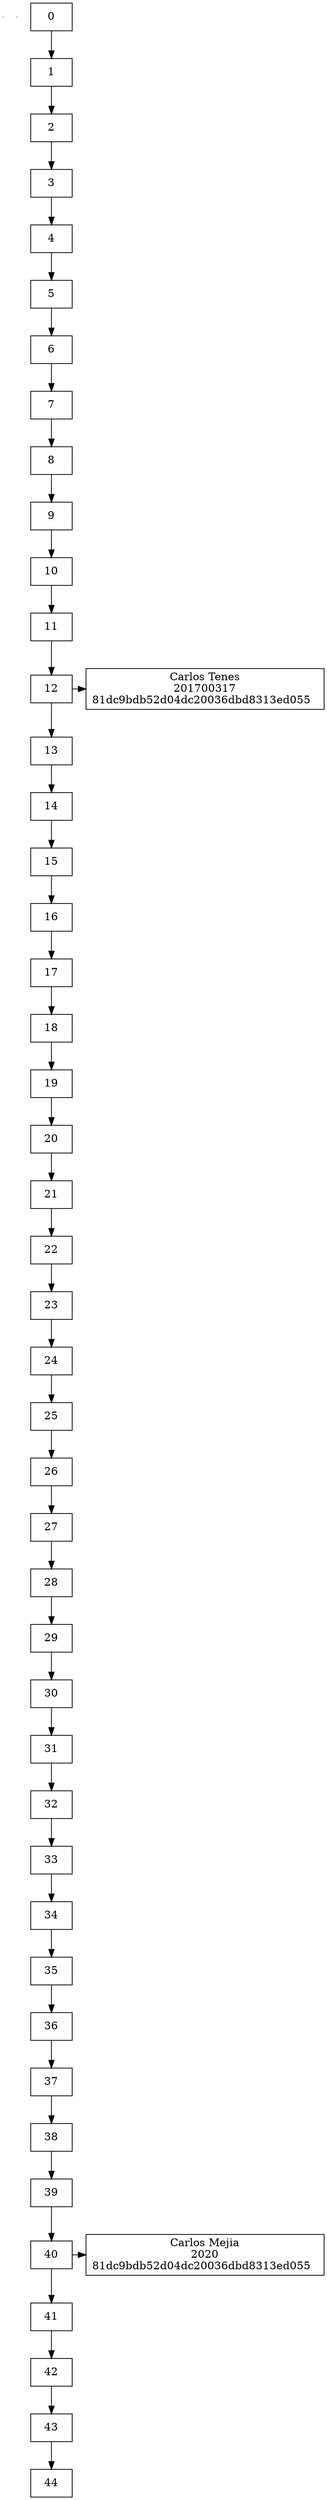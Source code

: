 digraph {
node [shape=box];
 e0[ shape = point, width = 0 ];
e1[ shape = point, width = 0 ]; 
s0i [label=" 0 " group = 1];
s0i ->s1i;
s1i [label=" 1 " group = 1];
s1i ->s2i;
s2i [label=" 2 " group = 1];
s2i ->s3i;
s3i [label=" 3 " group = 1];
s3i ->s4i;
s4i [label=" 4 " group = 1];
s4i ->s5i;
s5i [label=" 5 " group = 1];
s5i ->s6i;
s6i [label=" 6 " group = 1];
s6i ->s7i;
s7i [label=" 7 " group = 1];
s7i ->s8i;
s8i [label=" 8 " group = 1];
s8i ->s9i;
s9i [label=" 9 " group = 1];
s9i ->s10i;
s10i [label=" 10 " group = 1];
s10i ->s11i;
s11i [label=" 11 " group = 1];
s11i ->s12i;
s12i [label=" 12 " group = 1];
s12i ->s13i;
s12i -> u201700317;
u201700317[label="Carlos Tenes\n201700317\n81dc9bdb52d04dc20036dbd8313ed055  " group = 2 ];{rank=same; s12i ;u201700317 ; }
s13i [label=" 13 " group = 1];
s13i ->s14i;
s14i [label=" 14 " group = 1];
s14i ->s15i;
s15i [label=" 15 " group = 1];
s15i ->s16i;
s16i [label=" 16 " group = 1];
s16i ->s17i;
s17i [label=" 17 " group = 1];
s17i ->s18i;
s18i [label=" 18 " group = 1];
s18i ->s19i;
s19i [label=" 19 " group = 1];
s19i ->s20i;
s20i [label=" 20 " group = 1];
s20i ->s21i;
s21i [label=" 21 " group = 1];
s21i ->s22i;
s22i [label=" 22 " group = 1];
s22i ->s23i;
s23i [label=" 23 " group = 1];
s23i ->s24i;
s24i [label=" 24 " group = 1];
s24i ->s25i;
s25i [label=" 25 " group = 1];
s25i ->s26i;
s26i [label=" 26 " group = 1];
s26i ->s27i;
s27i [label=" 27 " group = 1];
s27i ->s28i;
s28i [label=" 28 " group = 1];
s28i ->s29i;
s29i [label=" 29 " group = 1];
s29i ->s30i;
s30i [label=" 30 " group = 1];
s30i ->s31i;
s31i [label=" 31 " group = 1];
s31i ->s32i;
s32i [label=" 32 " group = 1];
s32i ->s33i;
s33i [label=" 33 " group = 1];
s33i ->s34i;
s34i [label=" 34 " group = 1];
s34i ->s35i;
s35i [label=" 35 " group = 1];
s35i ->s36i;
s36i [label=" 36 " group = 1];
s36i ->s37i;
s37i [label=" 37 " group = 1];
s37i ->s38i;
s38i [label=" 38 " group = 1];
s38i ->s39i;
s39i [label=" 39 " group = 1];
s39i ->s40i;
s40i [label=" 40 " group = 1];
s40i ->s41i;
s40i -> u2020;
u2020[label="Carlos Mejia\n2020\n81dc9bdb52d04dc20036dbd8313ed055  " group = 2 ];{rank=same; s40i ;u2020 ; }
s41i [label=" 41 " group = 1];
s41i ->s42i;
s42i [label=" 42 " group = 1];
s42i ->s43i;
s43i [label=" 43 " group = 1];
s43i ->s44i;
s44i [label=" 44 " group = 1];
}
